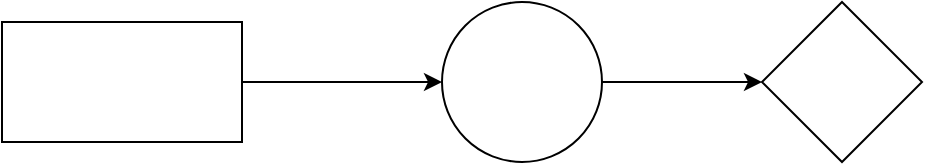 <mxfile version="20.8.3" type="github"><diagram id="a_96o9G8i-ddTj7M0sbw" name="第 1 页"><mxGraphModel dx="1221" dy="743" grid="1" gridSize="10" guides="1" tooltips="1" connect="1" arrows="1" fold="1" page="1" pageScale="1" pageWidth="827" pageHeight="1169" math="0" shadow="0"><root><mxCell id="0"/><mxCell id="1" parent="0"/><mxCell id="MKOwjRp8B2PtCForI6LZ-3" value="" style="edgeStyle=orthogonalEdgeStyle;rounded=0;orthogonalLoop=1;jettySize=auto;html=1;" edge="1" parent="1" source="MKOwjRp8B2PtCForI6LZ-1" target="MKOwjRp8B2PtCForI6LZ-2"><mxGeometry relative="1" as="geometry"/></mxCell><mxCell id="MKOwjRp8B2PtCForI6LZ-1" value="" style="rounded=0;whiteSpace=wrap;html=1;" vertex="1" parent="1"><mxGeometry x="250" y="250" width="120" height="60" as="geometry"/></mxCell><mxCell id="MKOwjRp8B2PtCForI6LZ-5" value="" style="edgeStyle=orthogonalEdgeStyle;rounded=0;orthogonalLoop=1;jettySize=auto;html=1;" edge="1" parent="1" source="MKOwjRp8B2PtCForI6LZ-2" target="MKOwjRp8B2PtCForI6LZ-4"><mxGeometry relative="1" as="geometry"/></mxCell><mxCell id="MKOwjRp8B2PtCForI6LZ-2" value="" style="ellipse;whiteSpace=wrap;html=1;rounded=0;" vertex="1" parent="1"><mxGeometry x="470" y="240" width="80" height="80" as="geometry"/></mxCell><mxCell id="MKOwjRp8B2PtCForI6LZ-4" value="" style="rhombus;whiteSpace=wrap;html=1;rounded=0;" vertex="1" parent="1"><mxGeometry x="630" y="240" width="80" height="80" as="geometry"/></mxCell></root></mxGraphModel></diagram></mxfile>